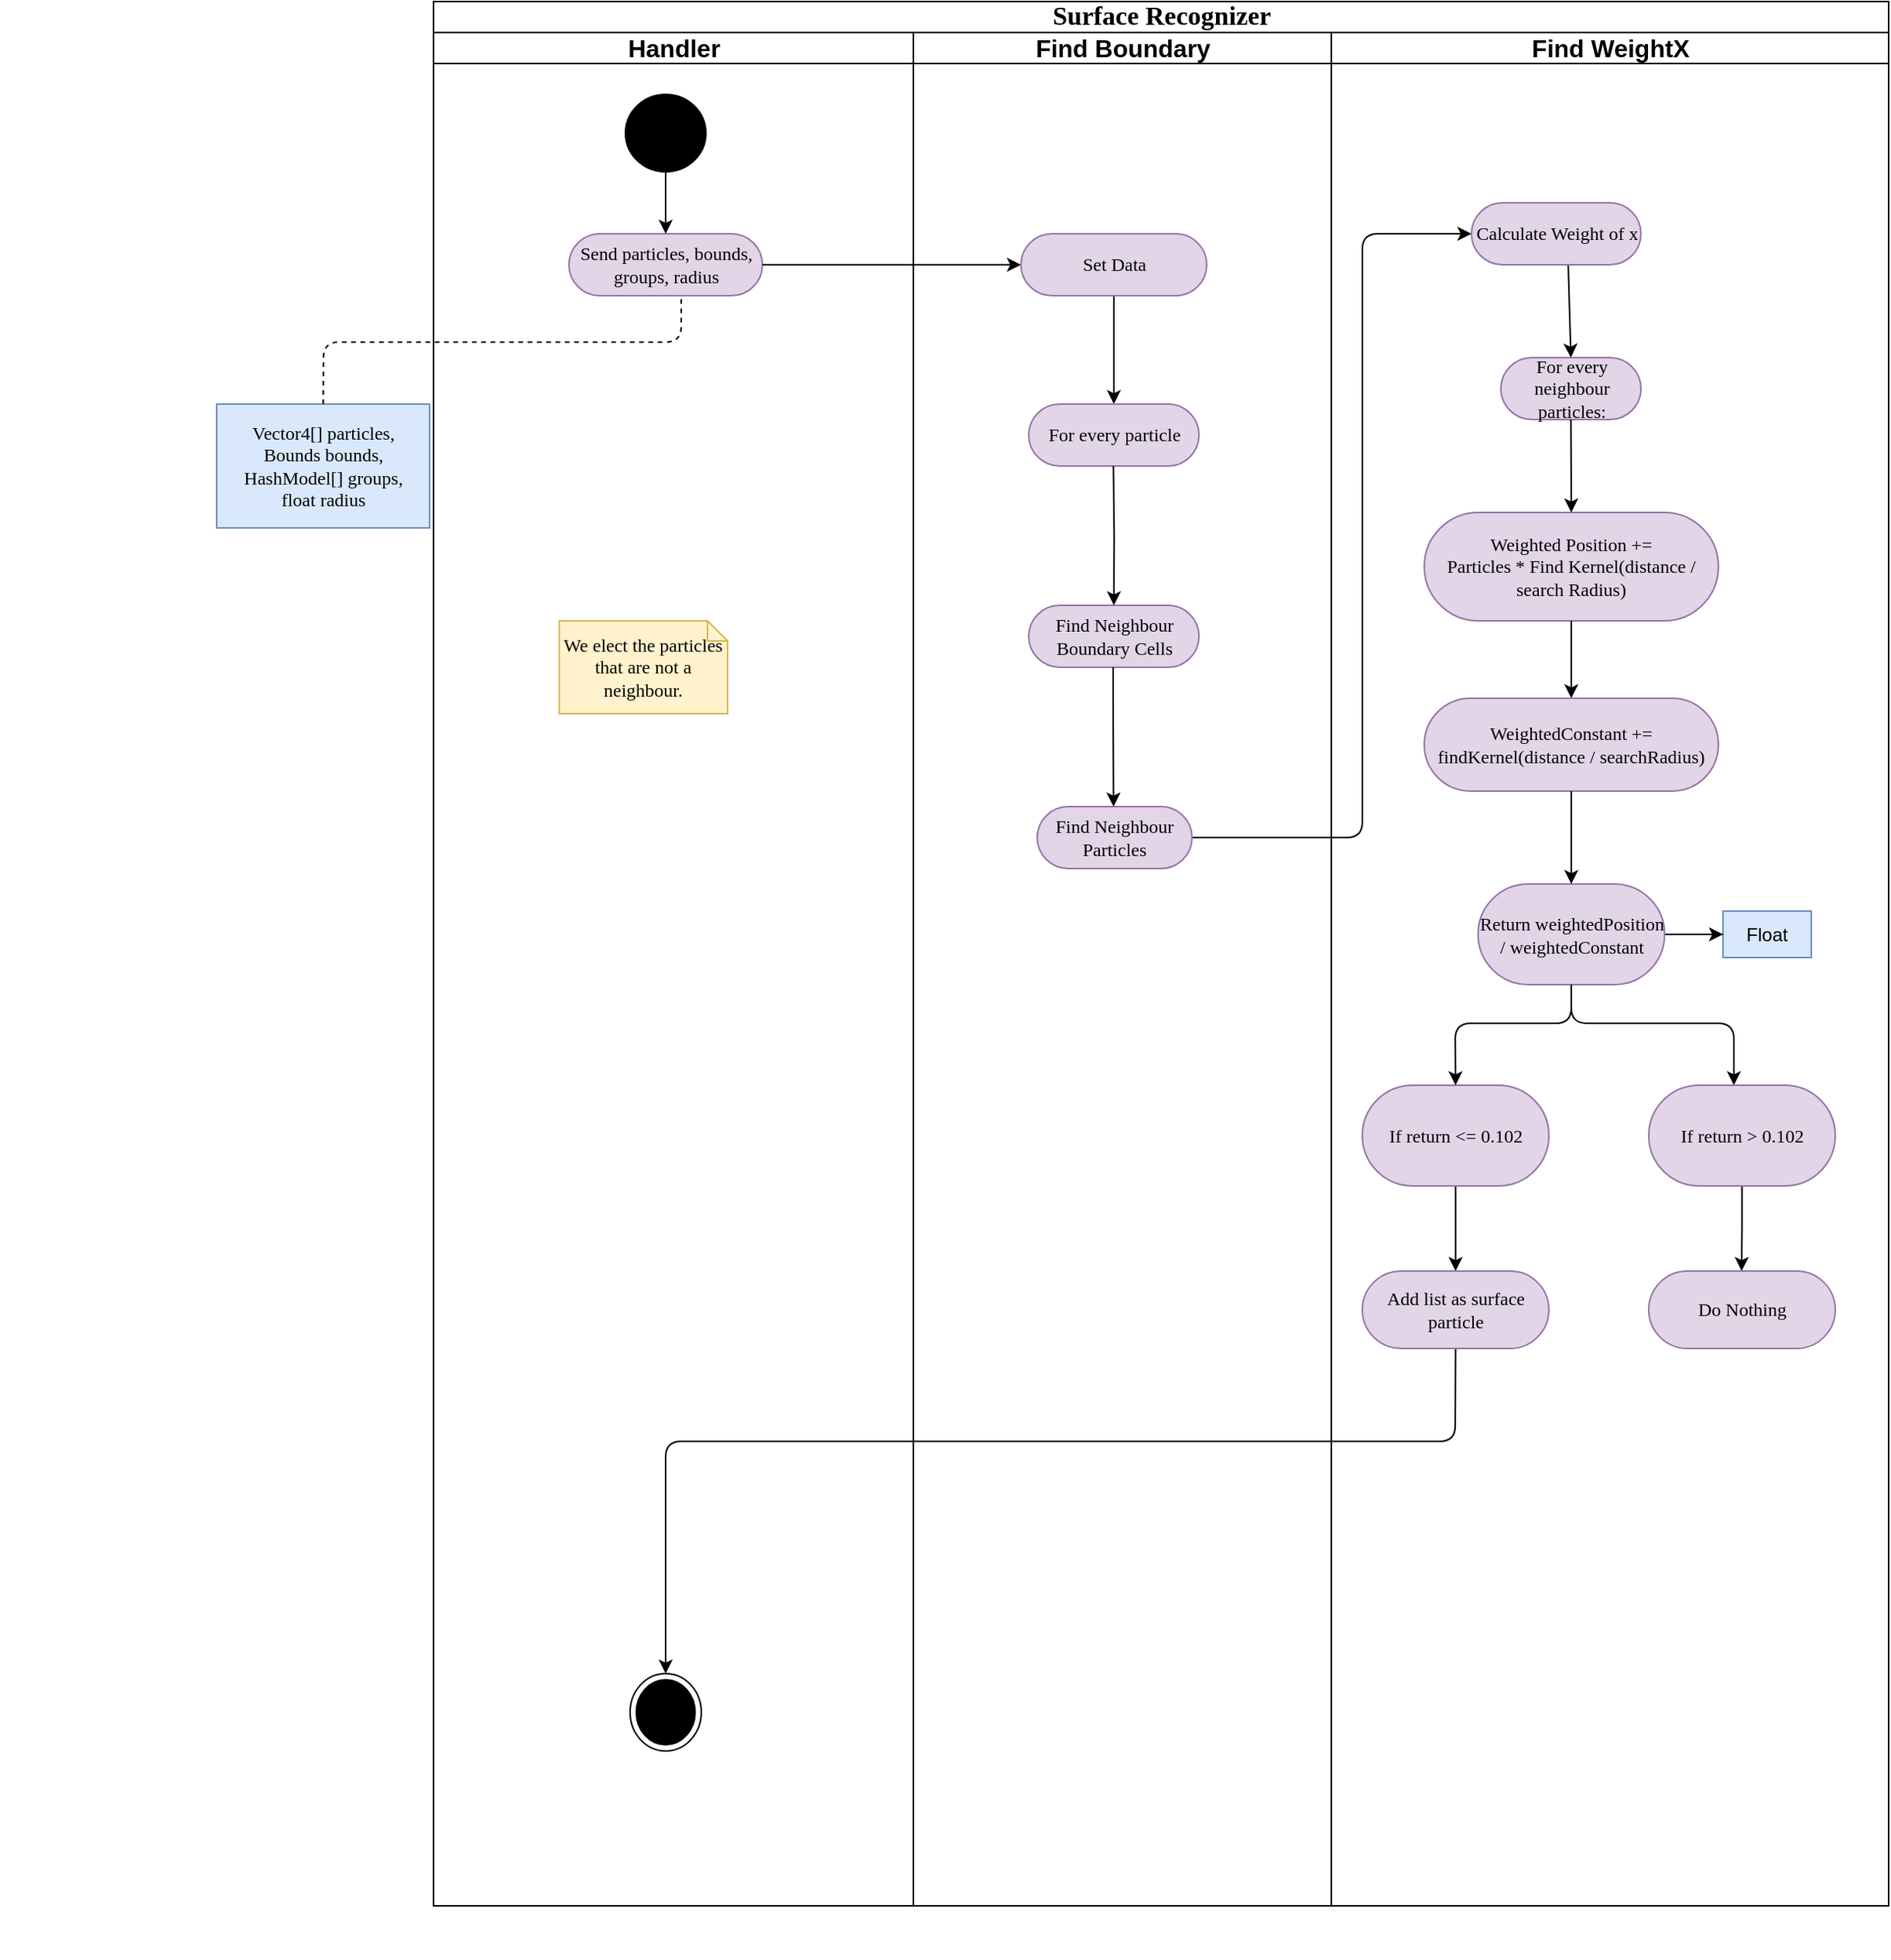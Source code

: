 <mxfile version="12.8.4" type="device"><diagram name="Page-1" id="0783ab3e-0a74-02c8-0abd-f7b4e66b4bec"><mxGraphModel dx="2297" dy="1747" grid="1" gridSize="10" guides="1" tooltips="1" connect="1" arrows="1" fold="1" page="1" pageScale="1" pageWidth="850" pageHeight="1100" background="#ffffff" math="0" shadow="0"><root><mxCell id="0"/><mxCell id="1" parent="0"/><mxCell id="iyxIDx-SKi2XZ2hmheYC-2" value="&lt;font style=&quot;font-size: 17px&quot;&gt;Surface Recognizer&lt;/font&gt;" style="swimlane;html=1;childLayout=stackLayout;startSize=20;rounded=0;shadow=0;comic=0;labelBackgroundColor=none;strokeWidth=1;fontFamily=Verdana;fontSize=12;align=center;" parent="1" vertex="1"><mxGeometry x="-490" y="-220" width="940" height="1230" as="geometry"><mxRectangle x="40" y="20" width="60" height="20" as="alternateBounds"/></mxGeometry></mxCell><mxCell id="iyxIDx-SKi2XZ2hmheYC-3" value="&lt;font style=&quot;font-size: 16px&quot;&gt;Handler&lt;/font&gt;" style="swimlane;html=1;startSize=20;" parent="iyxIDx-SKi2XZ2hmheYC-2" vertex="1"><mxGeometry y="20" width="310" height="1210" as="geometry"/></mxCell><mxCell id="iyxIDx-SKi2XZ2hmheYC-128" value="" style="ellipse;whiteSpace=wrap;html=1;rounded=0;shadow=0;comic=0;labelBackgroundColor=none;strokeWidth=1;fillColor=#000000;fontFamily=Verdana;fontSize=12;align=center;" parent="iyxIDx-SKi2XZ2hmheYC-3" vertex="1"><mxGeometry x="124" y="40" width="52" height="50" as="geometry"/></mxCell><mxCell id="iyxIDx-SKi2XZ2hmheYC-133" value="Send particles, bounds, groups, radius" style="rounded=1;whiteSpace=wrap;html=1;shadow=0;comic=0;labelBackgroundColor=none;strokeWidth=1;fontFamily=Verdana;fontSize=12;align=center;arcSize=50;fillColor=#e1d5e7;strokeColor=#9673a6;" parent="iyxIDx-SKi2XZ2hmheYC-3" vertex="1"><mxGeometry x="87.5" y="130" width="125" height="40" as="geometry"/></mxCell><mxCell id="9pK3nnr7afZYVy23vYZ--10" value="" style="endArrow=classic;html=1;entryX=0.5;entryY=0;entryDx=0;entryDy=0;exitX=0.5;exitY=1;exitDx=0;exitDy=0;" parent="iyxIDx-SKi2XZ2hmheYC-3" source="iyxIDx-SKi2XZ2hmheYC-128" target="iyxIDx-SKi2XZ2hmheYC-133" edge="1"><mxGeometry width="50" height="50" relative="1" as="geometry"><mxPoint x="30" y="340" as="sourcePoint"/><mxPoint x="80" y="290" as="targetPoint"/></mxGeometry></mxCell><mxCell id="iyxIDx-SKi2XZ2hmheYC-134" value="We elect the particles that are not a neighbour." style="shape=note;whiteSpace=wrap;html=1;rounded=0;shadow=0;comic=0;labelBackgroundColor=none;strokeWidth=1;fontFamily=Verdana;fontSize=12;align=center;size=13;fillColor=#fff2cc;strokeColor=#d6b656;" parent="iyxIDx-SKi2XZ2hmheYC-3" vertex="1"><mxGeometry x="81.25" y="380" width="108.75" height="60" as="geometry"/></mxCell><mxCell id="tzsMjS1SY7v5C1gxbMhs-5" value="" style="ellipse;html=1;shape=endState;fillColor=#000000;strokeColor=#000000;" parent="iyxIDx-SKi2XZ2hmheYC-3" vertex="1"><mxGeometry x="127" y="1060" width="46" height="50" as="geometry"/></mxCell><mxCell id="9pK3nnr7afZYVy23vYZ--1" value="" style="endArrow=classic;html=1;exitX=1;exitY=0.5;exitDx=0;exitDy=0;entryX=0;entryY=0.5;entryDx=0;entryDy=0;" parent="iyxIDx-SKi2XZ2hmheYC-2" source="iyxIDx-SKi2XZ2hmheYC-133" target="hLqBAORqYOncBG05D6mu-1" edge="1"><mxGeometry width="50" height="50" relative="1" as="geometry"><mxPoint x="130" y="250" as="sourcePoint"/><mxPoint x="480" y="170" as="targetPoint"/></mxGeometry></mxCell><mxCell id="9pK3nnr7afZYVy23vYZ--15" value="" style="endArrow=classic;html=1;exitX=1;exitY=0.5;exitDx=0;exitDy=0;entryX=0;entryY=0.5;entryDx=0;entryDy=0;" parent="iyxIDx-SKi2XZ2hmheYC-2" source="tzsMjS1SY7v5C1gxbMhs-1" target="tzsMjS1SY7v5C1gxbMhs-2" edge="1"><mxGeometry width="50" height="50" relative="1" as="geometry"><mxPoint x="436" y="470" as="sourcePoint"/><mxPoint x="446" y="440" as="targetPoint"/><Array as="points"><mxPoint x="600" y="540"/><mxPoint x="600" y="150"/></Array></mxGeometry></mxCell><mxCell id="9pK3nnr7afZYVy23vYZ--26" value="" style="endArrow=classic;html=1;strokeWidth=1;entryX=0.5;entryY=0;entryDx=0;entryDy=0;exitX=0.5;exitY=1;exitDx=0;exitDy=0;" parent="iyxIDx-SKi2XZ2hmheYC-2" source="VRHiuxaBHReTX8GflnJD-11" target="tzsMjS1SY7v5C1gxbMhs-5" edge="1"><mxGeometry width="50" height="50" relative="1" as="geometry"><mxPoint x="660" y="900" as="sourcePoint"/><mxPoint x="149" y="980" as="targetPoint"/><Array as="points"><mxPoint x="660" y="930"/><mxPoint x="150" y="930"/></Array></mxGeometry></mxCell><mxCell id="iyxIDx-SKi2XZ2hmheYC-12" value="&lt;font style=&quot;font-size: 16px&quot;&gt;Find Boundary&lt;/font&gt;" style="swimlane;html=1;startSize=20;" parent="iyxIDx-SKi2XZ2hmheYC-2" vertex="1"><mxGeometry x="310" y="20" width="270" height="1210" as="geometry"/></mxCell><mxCell id="iyxIDx-SKi2XZ2hmheYC-132" value="Find Neighbour Boundary Cells" style="rounded=1;whiteSpace=wrap;html=1;shadow=0;comic=0;labelBackgroundColor=none;strokeWidth=1;fontFamily=Verdana;fontSize=12;align=center;arcSize=50;fillColor=#e1d5e7;strokeColor=#9673a6;" parent="iyxIDx-SKi2XZ2hmheYC-12" vertex="1"><mxGeometry x="74.5" y="370" width="110" height="40" as="geometry"/></mxCell><mxCell id="tzsMjS1SY7v5C1gxbMhs-1" value="Find Neighbour Particles" style="rounded=1;whiteSpace=wrap;html=1;shadow=0;comic=0;labelBackgroundColor=none;strokeWidth=1;fontFamily=Verdana;fontSize=12;align=center;arcSize=50;fillColor=#e1d5e7;strokeColor=#9673a6;" parent="iyxIDx-SKi2XZ2hmheYC-12" vertex="1"><mxGeometry x="80" y="500" width="100" height="40" as="geometry"/></mxCell><mxCell id="VRHiuxaBHReTX8GflnJD-18" value="" style="edgeStyle=orthogonalEdgeStyle;rounded=0;orthogonalLoop=1;jettySize=auto;html=1;" parent="iyxIDx-SKi2XZ2hmheYC-12" source="hLqBAORqYOncBG05D6mu-1" target="VRHiuxaBHReTX8GflnJD-17" edge="1"><mxGeometry relative="1" as="geometry"/></mxCell><mxCell id="hLqBAORqYOncBG05D6mu-1" value="Set Data" style="rounded=1;whiteSpace=wrap;html=1;shadow=0;comic=0;labelBackgroundColor=none;strokeWidth=1;fontFamily=Verdana;fontSize=12;align=center;arcSize=50;fillColor=#e1d5e7;strokeColor=#9673a6;" parent="iyxIDx-SKi2XZ2hmheYC-12" vertex="1"><mxGeometry x="69.5" y="130" width="120" height="40" as="geometry"/></mxCell><mxCell id="VRHiuxaBHReTX8GflnJD-17" value="For every particle" style="rounded=1;whiteSpace=wrap;html=1;shadow=0;comic=0;labelBackgroundColor=none;strokeWidth=1;fontFamily=Verdana;fontSize=12;align=center;arcSize=50;fillColor=#e1d5e7;strokeColor=#9673a6;" parent="iyxIDx-SKi2XZ2hmheYC-12" vertex="1"><mxGeometry x="74.5" y="240" width="110" height="40" as="geometry"/></mxCell><mxCell id="VRHiuxaBHReTX8GflnJD-25" value="" style="edgeStyle=orthogonalEdgeStyle;rounded=0;orthogonalLoop=1;jettySize=auto;html=1;entryX=0.5;entryY=0;entryDx=0;entryDy=0;" parent="iyxIDx-SKi2XZ2hmheYC-12" target="iyxIDx-SKi2XZ2hmheYC-132" edge="1"><mxGeometry relative="1" as="geometry"><mxPoint x="129.21" y="280" as="sourcePoint"/><mxPoint x="129.21" y="350" as="targetPoint"/></mxGeometry></mxCell><mxCell id="VRHiuxaBHReTX8GflnJD-29" value="" style="edgeStyle=orthogonalEdgeStyle;rounded=0;orthogonalLoop=1;jettySize=auto;html=1;entryX=0.5;entryY=0;entryDx=0;entryDy=0;" parent="iyxIDx-SKi2XZ2hmheYC-12" edge="1"><mxGeometry relative="1" as="geometry"><mxPoint x="129.0" y="410" as="sourcePoint"/><mxPoint x="129.29" y="500" as="targetPoint"/><Array as="points"><mxPoint x="129" y="430"/><mxPoint x="129" y="430"/></Array></mxGeometry></mxCell><mxCell id="iyxIDx-SKi2XZ2hmheYC-28" value="&lt;font style=&quot;font-size: 16px&quot;&gt;Find WeightX&lt;/font&gt;" style="swimlane;html=1;startSize=20;" parent="iyxIDx-SKi2XZ2hmheYC-2" vertex="1"><mxGeometry x="580" y="20" width="360" height="1210" as="geometry"/></mxCell><mxCell id="iyxIDx-SKi2XZ2hmheYC-149" value="For every neighbour particles:" style="rounded=1;whiteSpace=wrap;html=1;shadow=0;comic=0;labelBackgroundColor=none;strokeWidth=1;fontFamily=Verdana;fontSize=12;align=center;arcSize=50;fillColor=#e1d5e7;strokeColor=#9673a6;" parent="iyxIDx-SKi2XZ2hmheYC-28" vertex="1"><mxGeometry x="109.5" y="210" width="90.5" height="40" as="geometry"/></mxCell><mxCell id="iyxIDx-SKi2XZ2hmheYC-150" value="Weighted Position +=&lt;br&gt;Particles * Find Kernel(distance / search Radius)" style="rounded=1;whiteSpace=wrap;html=1;shadow=0;comic=0;labelBackgroundColor=none;strokeWidth=1;fontFamily=Verdana;fontSize=12;align=center;arcSize=50;fillColor=#e1d5e7;strokeColor=#9673a6;" parent="iyxIDx-SKi2XZ2hmheYC-28" vertex="1"><mxGeometry x="60" y="310" width="190" height="70" as="geometry"/></mxCell><mxCell id="9pK3nnr7afZYVy23vYZ--16" value="" style="endArrow=classic;html=1;exitX=0.5;exitY=1;exitDx=0;exitDy=0;entryX=0.5;entryY=0;entryDx=0;entryDy=0;" parent="iyxIDx-SKi2XZ2hmheYC-28" target="iyxIDx-SKi2XZ2hmheYC-149" edge="1"><mxGeometry width="50" height="50" relative="1" as="geometry"><mxPoint x="153" y="150" as="sourcePoint"/><mxPoint x="152.538" y="198.42" as="targetPoint"/></mxGeometry></mxCell><mxCell id="9pK3nnr7afZYVy23vYZ--22" value="" style="endArrow=classic;html=1;exitX=0.5;exitY=1;exitDx=0;exitDy=0;entryX=0.5;entryY=0;entryDx=0;entryDy=0;" parent="iyxIDx-SKi2XZ2hmheYC-28" source="iyxIDx-SKi2XZ2hmheYC-149" target="iyxIDx-SKi2XZ2hmheYC-150" edge="1"><mxGeometry width="50" height="50" relative="1" as="geometry"><mxPoint x="140.5" y="390" as="sourcePoint"/><mxPoint x="150" y="300" as="targetPoint"/></mxGeometry></mxCell><mxCell id="9pK3nnr7afZYVy23vYZ--25" value="" style="endArrow=classic;html=1;exitX=0.5;exitY=1;exitDx=0;exitDy=0;entryX=0.5;entryY=0;entryDx=0;entryDy=0;" parent="iyxIDx-SKi2XZ2hmheYC-28" source="iyxIDx-SKi2XZ2hmheYC-150" target="hLqBAORqYOncBG05D6mu-14" edge="1"><mxGeometry width="50" height="50" relative="1" as="geometry"><mxPoint x="215.672" y="320.2" as="sourcePoint"/><mxPoint x="154" y="420" as="targetPoint"/></mxGeometry></mxCell><mxCell id="9pK3nnr7afZYVy23vYZ--30" value="Float" style="rounded=0;whiteSpace=wrap;html=1;strokeWidth=1;fillColor=#dae8fc;strokeColor=#6c8ebf;" parent="iyxIDx-SKi2XZ2hmheYC-28" vertex="1"><mxGeometry x="253" y="567.5" width="57" height="30" as="geometry"/></mxCell><mxCell id="tzsMjS1SY7v5C1gxbMhs-2" value="Calculate Weight of x" style="rounded=1;whiteSpace=wrap;html=1;shadow=0;comic=0;labelBackgroundColor=none;strokeWidth=1;fontFamily=Verdana;fontSize=12;align=center;arcSize=50;fillColor=#e1d5e7;strokeColor=#9673a6;" parent="iyxIDx-SKi2XZ2hmheYC-28" vertex="1"><mxGeometry x="90.5" y="110" width="109.5" height="40" as="geometry"/></mxCell><mxCell id="tzsMjS1SY7v5C1gxbMhs-4" value="" style="endArrow=none;dashed=1;html=1;exitX=1;exitY=0.5;exitDx=0;exitDy=0;entryX=0;entryY=0.5;entryDx=0;entryDy=0;" parent="iyxIDx-SKi2XZ2hmheYC-28" source="hLqBAORqYOncBG05D6mu-16" target="9pK3nnr7afZYVy23vYZ--30" edge="1"><mxGeometry width="50" height="50" relative="1" as="geometry"><mxPoint x="220" y="582.5" as="sourcePoint"/><mxPoint x="310.5" y="492.5" as="targetPoint"/></mxGeometry></mxCell><mxCell id="hLqBAORqYOncBG05D6mu-14" value="WeightedConstant += findKernel(distance / searchRadius)" style="rounded=1;whiteSpace=wrap;html=1;shadow=0;comic=0;labelBackgroundColor=none;strokeWidth=1;fontFamily=Verdana;fontSize=12;align=center;arcSize=50;fillColor=#e1d5e7;strokeColor=#9673a6;" parent="iyxIDx-SKi2XZ2hmheYC-28" vertex="1"><mxGeometry x="60" y="430" width="190" height="60" as="geometry"/></mxCell><mxCell id="VRHiuxaBHReTX8GflnJD-1" value="" style="edgeStyle=orthogonalEdgeStyle;rounded=0;orthogonalLoop=1;jettySize=auto;html=1;" parent="iyxIDx-SKi2XZ2hmheYC-28" source="hLqBAORqYOncBG05D6mu-16" target="9pK3nnr7afZYVy23vYZ--30" edge="1"><mxGeometry relative="1" as="geometry"/></mxCell><mxCell id="hLqBAORqYOncBG05D6mu-16" value="Return weightedPosition / weightedConstant" style="rounded=1;whiteSpace=wrap;html=1;shadow=0;comic=0;labelBackgroundColor=none;strokeWidth=1;fontFamily=Verdana;fontSize=12;align=center;arcSize=50;fillColor=#e1d5e7;strokeColor=#9673a6;" parent="iyxIDx-SKi2XZ2hmheYC-28" vertex="1"><mxGeometry x="94.75" y="550" width="120.5" height="65" as="geometry"/></mxCell><mxCell id="hLqBAORqYOncBG05D6mu-15" value="" style="endArrow=classic;html=1;exitX=0.5;exitY=1;exitDx=0;exitDy=0;entryX=0.5;entryY=0;entryDx=0;entryDy=0;" parent="iyxIDx-SKi2XZ2hmheYC-28" source="hLqBAORqYOncBG05D6mu-14" target="hLqBAORqYOncBG05D6mu-16" edge="1"><mxGeometry width="50" height="50" relative="1" as="geometry"><mxPoint x="165" y="390" as="sourcePoint"/><mxPoint x="155" y="540" as="targetPoint"/></mxGeometry></mxCell><mxCell id="VRHiuxaBHReTX8GflnJD-12" value="" style="edgeStyle=orthogonalEdgeStyle;rounded=0;orthogonalLoop=1;jettySize=auto;html=1;" parent="iyxIDx-SKi2XZ2hmheYC-28" source="VRHiuxaBHReTX8GflnJD-2" target="VRHiuxaBHReTX8GflnJD-11" edge="1"><mxGeometry relative="1" as="geometry"/></mxCell><mxCell id="VRHiuxaBHReTX8GflnJD-2" value="If return &amp;lt;= 0.102" style="rounded=1;whiteSpace=wrap;html=1;shadow=0;comic=0;labelBackgroundColor=none;strokeWidth=1;fontFamily=Verdana;fontSize=12;align=center;arcSize=50;fillColor=#e1d5e7;strokeColor=#9673a6;" parent="iyxIDx-SKi2XZ2hmheYC-28" vertex="1"><mxGeometry x="20" y="680" width="120.5" height="65" as="geometry"/></mxCell><mxCell id="VRHiuxaBHReTX8GflnJD-3" value="" style="endArrow=classic;html=1;exitX=0.5;exitY=1;exitDx=0;exitDy=0;entryX=0.5;entryY=0;entryDx=0;entryDy=0;" parent="iyxIDx-SKi2XZ2hmheYC-28" source="hLqBAORqYOncBG05D6mu-16" target="VRHiuxaBHReTX8GflnJD-2" edge="1"><mxGeometry width="50" height="50" relative="1" as="geometry"><mxPoint x="154" y="640" as="sourcePoint"/><mxPoint x="70" y="680" as="targetPoint"/><Array as="points"><mxPoint x="155" y="640"/><mxPoint x="80" y="640"/></Array></mxGeometry></mxCell><mxCell id="VRHiuxaBHReTX8GflnJD-4" value="" style="endArrow=classic;html=1;exitX=0.5;exitY=1;exitDx=0;exitDy=0;" parent="iyxIDx-SKi2XZ2hmheYC-28" source="hLqBAORqYOncBG05D6mu-16" edge="1"><mxGeometry width="50" height="50" relative="1" as="geometry"><mxPoint x="250" y="640" as="sourcePoint"/><mxPoint x="260" y="680" as="targetPoint"/><Array as="points"><mxPoint x="155" y="640"/><mxPoint x="260" y="640"/></Array></mxGeometry></mxCell><mxCell id="VRHiuxaBHReTX8GflnJD-10" value="" style="edgeStyle=orthogonalEdgeStyle;rounded=0;orthogonalLoop=1;jettySize=auto;html=1;" parent="iyxIDx-SKi2XZ2hmheYC-28" source="VRHiuxaBHReTX8GflnJD-5" edge="1"><mxGeometry relative="1" as="geometry"><mxPoint x="265" y="800" as="targetPoint"/></mxGeometry></mxCell><mxCell id="VRHiuxaBHReTX8GflnJD-5" value="If return &amp;gt; 0.102" style="rounded=1;whiteSpace=wrap;html=1;shadow=0;comic=0;labelBackgroundColor=none;strokeWidth=1;fontFamily=Verdana;fontSize=12;align=center;arcSize=50;fillColor=#e1d5e7;strokeColor=#9673a6;" parent="iyxIDx-SKi2XZ2hmheYC-28" vertex="1"><mxGeometry x="205" y="680" width="120.5" height="65" as="geometry"/></mxCell><mxCell id="VRHiuxaBHReTX8GflnJD-7" value="Do Nothing" style="rounded=1;whiteSpace=wrap;html=1;shadow=0;comic=0;labelBackgroundColor=none;strokeWidth=1;fontFamily=Verdana;fontSize=12;align=center;arcSize=50;fillColor=#e1d5e7;strokeColor=#9673a6;" parent="iyxIDx-SKi2XZ2hmheYC-28" vertex="1"><mxGeometry x="205" y="800" width="120.5" height="50" as="geometry"/></mxCell><mxCell id="VRHiuxaBHReTX8GflnJD-11" value="Add list as surface particle" style="rounded=1;whiteSpace=wrap;html=1;shadow=0;comic=0;labelBackgroundColor=none;strokeWidth=1;fontFamily=Verdana;fontSize=12;align=center;arcSize=50;fillColor=#e1d5e7;strokeColor=#9673a6;" parent="iyxIDx-SKi2XZ2hmheYC-28" vertex="1"><mxGeometry x="20" y="800" width="120.5" height="50" as="geometry"/></mxCell><mxCell id="iyxIDx-SKi2XZ2hmheYC-140" value="" style="text;strokeColor=none;fillColor=none;align=left;verticalAlign=middle;spacingTop=-1;spacingLeft=4;spacingRight=4;rotatable=0;labelPosition=right;points=[];portConstraint=eastwest;" parent="1" vertex="1"><mxGeometry x="-770" y="1030" width="20" height="14" as="geometry"/></mxCell><mxCell id="iyxIDx-SKi2XZ2hmheYC-138" value="Vector4[] particles, &lt;br&gt;Bounds bounds,&lt;br&gt;HashModel[] groups,&lt;br&gt;float radius" style="rounded=0;whiteSpace=wrap;html=1;shadow=0;comic=0;labelBackgroundColor=none;strokeWidth=1;fontFamily=Verdana;fontSize=12;align=center;arcSize=50;fillColor=#dae8fc;strokeColor=#6c8ebf;" parent="1" vertex="1"><mxGeometry x="-630" y="40" width="137.5" height="80" as="geometry"/></mxCell><mxCell id="tzsMjS1SY7v5C1gxbMhs-3" value="" style="endArrow=none;dashed=1;html=1;exitX=0.5;exitY=0;exitDx=0;exitDy=0;" parent="1" source="iyxIDx-SKi2XZ2hmheYC-138" edge="1"><mxGeometry width="50" height="50" relative="1" as="geometry"><mxPoint x="-250" y="240" as="sourcePoint"/><mxPoint x="-330" y="-30" as="targetPoint"/><Array as="points"><mxPoint x="-561"/><mxPoint x="-330"/></Array></mxGeometry></mxCell></root></mxGraphModel></diagram></mxfile>